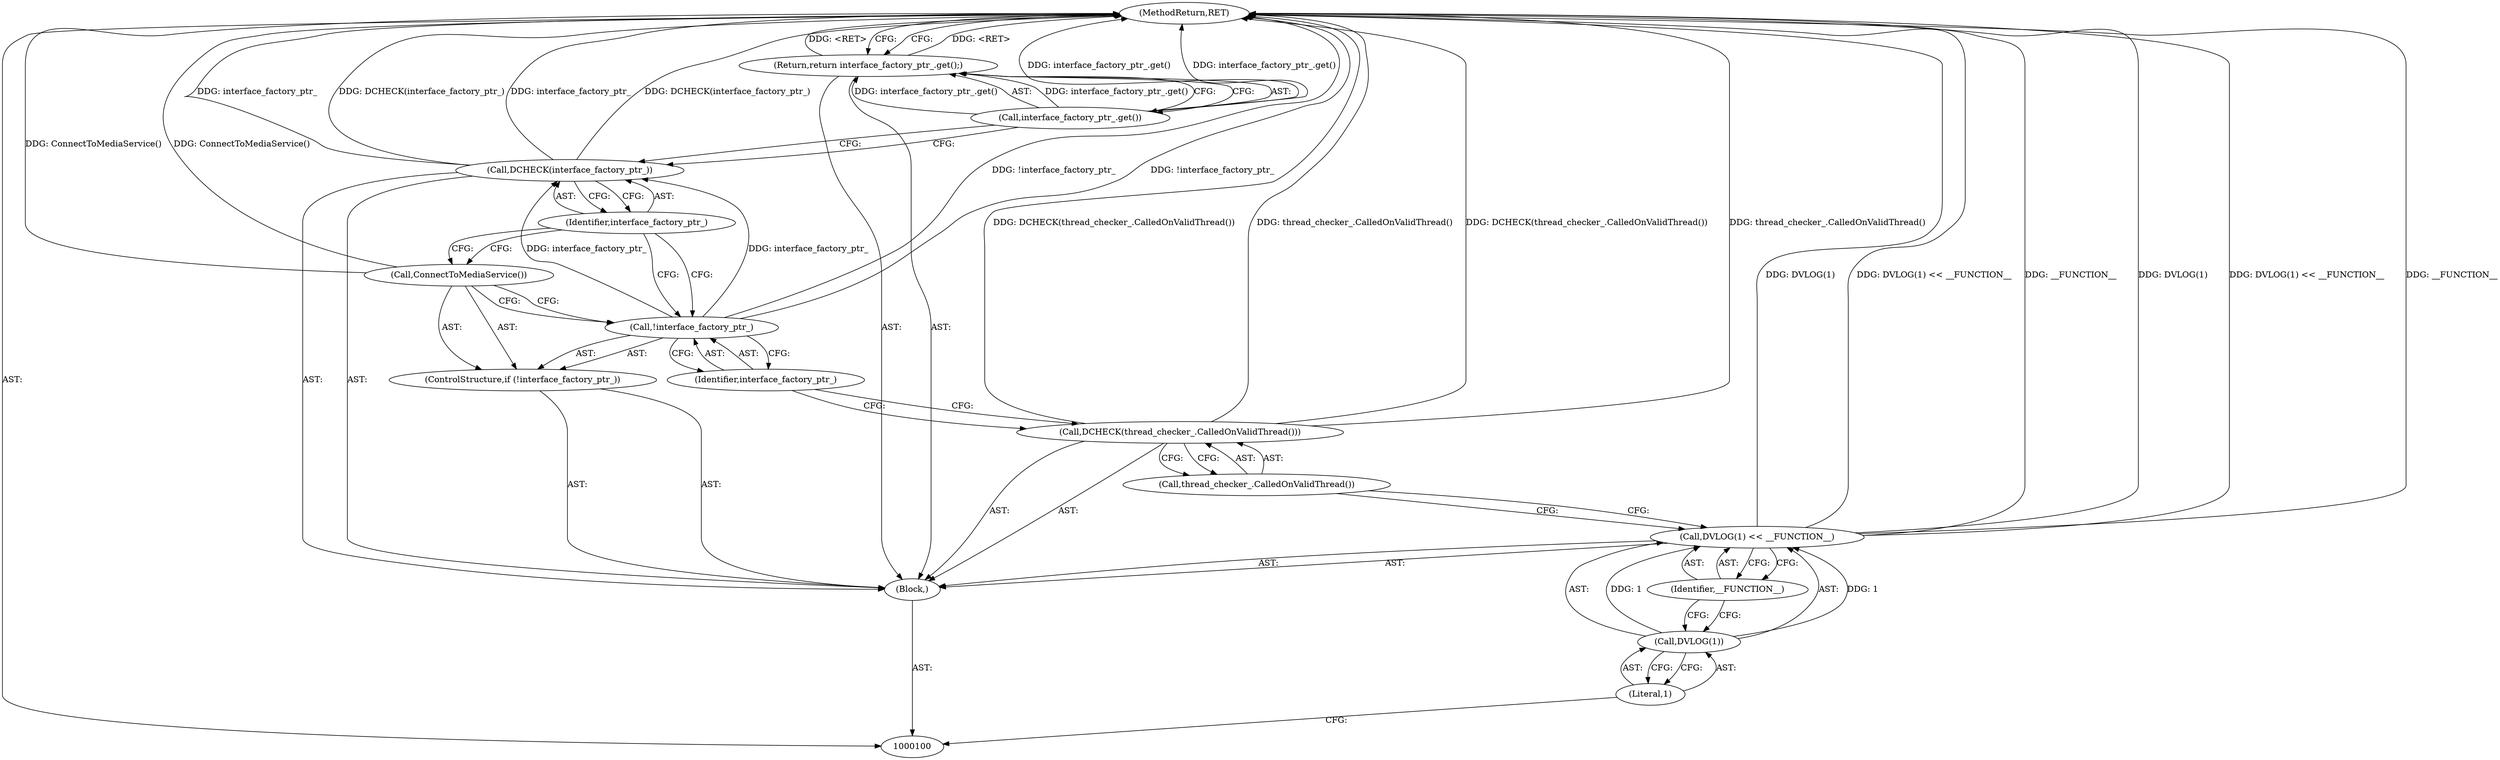 digraph "0_Chrome_bc1f34b9be509f1404f0bb1ba1947614d5f0bcd1_1" {
"1000116" [label="(MethodReturn,RET)"];
"1000101" [label="(Block,)"];
"1000115" [label="(Call,interface_factory_ptr_.get())"];
"1000114" [label="(Return,return interface_factory_ptr_.get();)"];
"1000105" [label="(Identifier,__FUNCTION__)"];
"1000102" [label="(Call,DVLOG(1) << __FUNCTION__)"];
"1000103" [label="(Call,DVLOG(1))"];
"1000104" [label="(Literal,1)"];
"1000107" [label="(Call,thread_checker_.CalledOnValidThread())"];
"1000106" [label="(Call,DCHECK(thread_checker_.CalledOnValidThread()))"];
"1000108" [label="(ControlStructure,if (!interface_factory_ptr_))"];
"1000109" [label="(Call,!interface_factory_ptr_)"];
"1000110" [label="(Identifier,interface_factory_ptr_)"];
"1000111" [label="(Call,ConnectToMediaService())"];
"1000113" [label="(Identifier,interface_factory_ptr_)"];
"1000112" [label="(Call,DCHECK(interface_factory_ptr_))"];
"1000116" -> "1000100"  [label="AST: "];
"1000116" -> "1000114"  [label="CFG: "];
"1000106" -> "1000116"  [label="DDG: thread_checker_.CalledOnValidThread()"];
"1000106" -> "1000116"  [label="DDG: DCHECK(thread_checker_.CalledOnValidThread())"];
"1000102" -> "1000116"  [label="DDG: __FUNCTION__"];
"1000102" -> "1000116"  [label="DDG: DVLOG(1)"];
"1000102" -> "1000116"  [label="DDG: DVLOG(1) << __FUNCTION__"];
"1000115" -> "1000116"  [label="DDG: interface_factory_ptr_.get()"];
"1000112" -> "1000116"  [label="DDG: interface_factory_ptr_"];
"1000112" -> "1000116"  [label="DDG: DCHECK(interface_factory_ptr_)"];
"1000111" -> "1000116"  [label="DDG: ConnectToMediaService()"];
"1000109" -> "1000116"  [label="DDG: !interface_factory_ptr_"];
"1000114" -> "1000116"  [label="DDG: <RET>"];
"1000101" -> "1000100"  [label="AST: "];
"1000102" -> "1000101"  [label="AST: "];
"1000106" -> "1000101"  [label="AST: "];
"1000108" -> "1000101"  [label="AST: "];
"1000112" -> "1000101"  [label="AST: "];
"1000114" -> "1000101"  [label="AST: "];
"1000115" -> "1000114"  [label="AST: "];
"1000115" -> "1000112"  [label="CFG: "];
"1000114" -> "1000115"  [label="CFG: "];
"1000115" -> "1000116"  [label="DDG: interface_factory_ptr_.get()"];
"1000115" -> "1000114"  [label="DDG: interface_factory_ptr_.get()"];
"1000114" -> "1000101"  [label="AST: "];
"1000114" -> "1000115"  [label="CFG: "];
"1000115" -> "1000114"  [label="AST: "];
"1000116" -> "1000114"  [label="CFG: "];
"1000114" -> "1000116"  [label="DDG: <RET>"];
"1000115" -> "1000114"  [label="DDG: interface_factory_ptr_.get()"];
"1000105" -> "1000102"  [label="AST: "];
"1000105" -> "1000103"  [label="CFG: "];
"1000102" -> "1000105"  [label="CFG: "];
"1000102" -> "1000101"  [label="AST: "];
"1000102" -> "1000105"  [label="CFG: "];
"1000103" -> "1000102"  [label="AST: "];
"1000105" -> "1000102"  [label="AST: "];
"1000107" -> "1000102"  [label="CFG: "];
"1000102" -> "1000116"  [label="DDG: __FUNCTION__"];
"1000102" -> "1000116"  [label="DDG: DVLOG(1)"];
"1000102" -> "1000116"  [label="DDG: DVLOG(1) << __FUNCTION__"];
"1000103" -> "1000102"  [label="DDG: 1"];
"1000103" -> "1000102"  [label="AST: "];
"1000103" -> "1000104"  [label="CFG: "];
"1000104" -> "1000103"  [label="AST: "];
"1000105" -> "1000103"  [label="CFG: "];
"1000103" -> "1000102"  [label="DDG: 1"];
"1000104" -> "1000103"  [label="AST: "];
"1000104" -> "1000100"  [label="CFG: "];
"1000103" -> "1000104"  [label="CFG: "];
"1000107" -> "1000106"  [label="AST: "];
"1000107" -> "1000102"  [label="CFG: "];
"1000106" -> "1000107"  [label="CFG: "];
"1000106" -> "1000101"  [label="AST: "];
"1000106" -> "1000107"  [label="CFG: "];
"1000107" -> "1000106"  [label="AST: "];
"1000110" -> "1000106"  [label="CFG: "];
"1000106" -> "1000116"  [label="DDG: thread_checker_.CalledOnValidThread()"];
"1000106" -> "1000116"  [label="DDG: DCHECK(thread_checker_.CalledOnValidThread())"];
"1000108" -> "1000101"  [label="AST: "];
"1000109" -> "1000108"  [label="AST: "];
"1000111" -> "1000108"  [label="AST: "];
"1000109" -> "1000108"  [label="AST: "];
"1000109" -> "1000110"  [label="CFG: "];
"1000110" -> "1000109"  [label="AST: "];
"1000111" -> "1000109"  [label="CFG: "];
"1000113" -> "1000109"  [label="CFG: "];
"1000109" -> "1000116"  [label="DDG: !interface_factory_ptr_"];
"1000109" -> "1000112"  [label="DDG: interface_factory_ptr_"];
"1000110" -> "1000109"  [label="AST: "];
"1000110" -> "1000106"  [label="CFG: "];
"1000109" -> "1000110"  [label="CFG: "];
"1000111" -> "1000108"  [label="AST: "];
"1000111" -> "1000109"  [label="CFG: "];
"1000113" -> "1000111"  [label="CFG: "];
"1000111" -> "1000116"  [label="DDG: ConnectToMediaService()"];
"1000113" -> "1000112"  [label="AST: "];
"1000113" -> "1000111"  [label="CFG: "];
"1000113" -> "1000109"  [label="CFG: "];
"1000112" -> "1000113"  [label="CFG: "];
"1000112" -> "1000101"  [label="AST: "];
"1000112" -> "1000113"  [label="CFG: "];
"1000113" -> "1000112"  [label="AST: "];
"1000115" -> "1000112"  [label="CFG: "];
"1000112" -> "1000116"  [label="DDG: interface_factory_ptr_"];
"1000112" -> "1000116"  [label="DDG: DCHECK(interface_factory_ptr_)"];
"1000109" -> "1000112"  [label="DDG: interface_factory_ptr_"];
}
